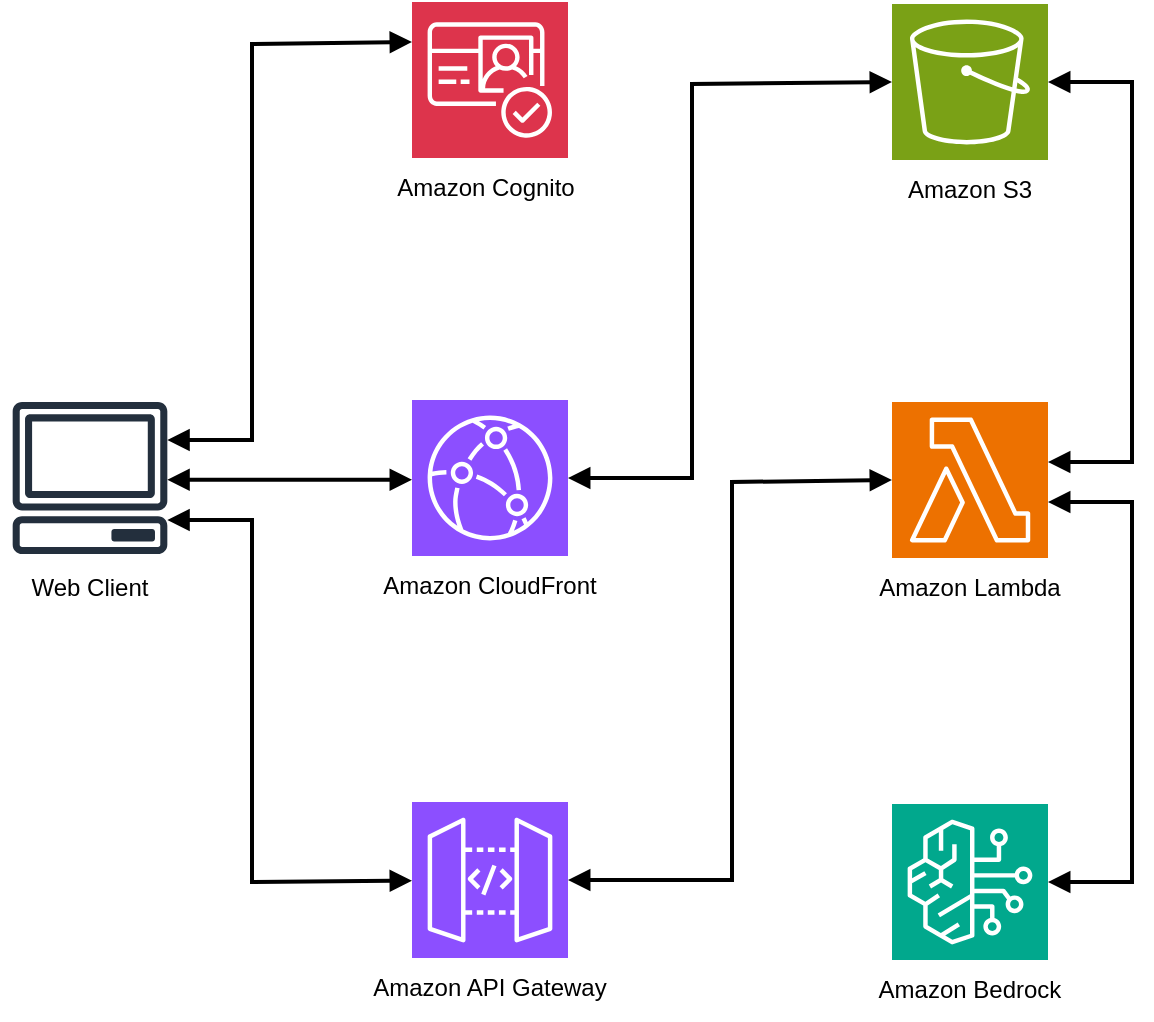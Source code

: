 <mxfile version="26.0.16">
  <diagram name="Page-1" id="4ndbLIq2m_-doUYEsA-t">
    <mxGraphModel dx="1196" dy="809" grid="1" gridSize="10" guides="1" tooltips="1" connect="1" arrows="1" fold="1" page="1" pageScale="1" pageWidth="850" pageHeight="1100" math="0" shadow="0">
      <root>
        <mxCell id="0" />
        <mxCell id="1" parent="0" />
        <mxCell id="MVEoj3MP_l-d0aVFkIC8-1" value="" style="sketch=0;outlineConnect=0;fontColor=#232F3E;gradientColor=none;fillColor=#232F3D;strokeColor=none;dashed=0;verticalLabelPosition=bottom;verticalAlign=top;align=center;html=1;fontSize=12;fontStyle=0;aspect=fixed;pointerEvents=1;shape=mxgraph.aws4.client;" vertex="1" parent="1">
          <mxGeometry x="120" y="320" width="78" height="76" as="geometry" />
        </mxCell>
        <mxCell id="MVEoj3MP_l-d0aVFkIC8-2" value="" style="sketch=0;points=[[0,0,0],[0.25,0,0],[0.5,0,0],[0.75,0,0],[1,0,0],[0,1,0],[0.25,1,0],[0.5,1,0],[0.75,1,0],[1,1,0],[0,0.25,0],[0,0.5,0],[0,0.75,0],[1,0.25,0],[1,0.5,0],[1,0.75,0]];outlineConnect=0;fontColor=#232F3E;fillColor=#DD344C;strokeColor=#ffffff;dashed=0;verticalLabelPosition=bottom;verticalAlign=top;align=center;html=1;fontSize=12;fontStyle=0;aspect=fixed;shape=mxgraph.aws4.resourceIcon;resIcon=mxgraph.aws4.cognito;" vertex="1" parent="1">
          <mxGeometry x="320" y="120" width="78" height="78" as="geometry" />
        </mxCell>
        <mxCell id="MVEoj3MP_l-d0aVFkIC8-3" value="" style="sketch=0;points=[[0,0,0],[0.25,0,0],[0.5,0,0],[0.75,0,0],[1,0,0],[0,1,0],[0.25,1,0],[0.5,1,0],[0.75,1,0],[1,1,0],[0,0.25,0],[0,0.5,0],[0,0.75,0],[1,0.25,0],[1,0.5,0],[1,0.75,0]];outlineConnect=0;fontColor=#232F3E;fillColor=#7AA116;strokeColor=#ffffff;dashed=0;verticalLabelPosition=bottom;verticalAlign=top;align=center;html=1;fontSize=12;fontStyle=0;aspect=fixed;shape=mxgraph.aws4.resourceIcon;resIcon=mxgraph.aws4.s3;" vertex="1" parent="1">
          <mxGeometry x="560" y="121" width="78" height="78" as="geometry" />
        </mxCell>
        <mxCell id="MVEoj3MP_l-d0aVFkIC8-4" value="" style="sketch=0;points=[[0,0,0],[0.25,0,0],[0.5,0,0],[0.75,0,0],[1,0,0],[0,1,0],[0.25,1,0],[0.5,1,0],[0.75,1,0],[1,1,0],[0,0.25,0],[0,0.5,0],[0,0.75,0],[1,0.25,0],[1,0.5,0],[1,0.75,0]];outlineConnect=0;fontColor=#232F3E;fillColor=#8C4FFF;strokeColor=#ffffff;dashed=0;verticalLabelPosition=bottom;verticalAlign=top;align=center;html=1;fontSize=12;fontStyle=0;aspect=fixed;shape=mxgraph.aws4.resourceIcon;resIcon=mxgraph.aws4.cloudfront;" vertex="1" parent="1">
          <mxGeometry x="320" y="319" width="78" height="78" as="geometry" />
        </mxCell>
        <mxCell id="MVEoj3MP_l-d0aVFkIC8-5" value="" style="sketch=0;points=[[0,0,0],[0.25,0,0],[0.5,0,0],[0.75,0,0],[1,0,0],[0,1,0],[0.25,1,0],[0.5,1,0],[0.75,1,0],[1,1,0],[0,0.25,0],[0,0.5,0],[0,0.75,0],[1,0.25,0],[1,0.5,0],[1,0.75,0]];outlineConnect=0;fontColor=#232F3E;fillColor=#8C4FFF;strokeColor=#ffffff;dashed=0;verticalLabelPosition=bottom;verticalAlign=top;align=center;html=1;fontSize=12;fontStyle=0;aspect=fixed;shape=mxgraph.aws4.resourceIcon;resIcon=mxgraph.aws4.api_gateway;" vertex="1" parent="1">
          <mxGeometry x="320" y="520" width="78" height="78" as="geometry" />
        </mxCell>
        <mxCell id="MVEoj3MP_l-d0aVFkIC8-6" value="" style="sketch=0;points=[[0,0,0],[0.25,0,0],[0.5,0,0],[0.75,0,0],[1,0,0],[0,1,0],[0.25,1,0],[0.5,1,0],[0.75,1,0],[1,1,0],[0,0.25,0],[0,0.5,0],[0,0.75,0],[1,0.25,0],[1,0.5,0],[1,0.75,0]];outlineConnect=0;fontColor=#232F3E;fillColor=#ED7100;strokeColor=#ffffff;dashed=0;verticalLabelPosition=bottom;verticalAlign=top;align=center;html=1;fontSize=12;fontStyle=0;aspect=fixed;shape=mxgraph.aws4.resourceIcon;resIcon=mxgraph.aws4.lambda;" vertex="1" parent="1">
          <mxGeometry x="560" y="320" width="78" height="78" as="geometry" />
        </mxCell>
        <mxCell id="MVEoj3MP_l-d0aVFkIC8-7" value="" style="sketch=0;points=[[0,0,0],[0.25,0,0],[0.5,0,0],[0.75,0,0],[1,0,0],[0,1,0],[0.25,1,0],[0.5,1,0],[0.75,1,0],[1,1,0],[0,0.25,0],[0,0.5,0],[0,0.75,0],[1,0.25,0],[1,0.5,0],[1,0.75,0]];outlineConnect=0;fontColor=#232F3E;fillColor=#01A88D;strokeColor=#ffffff;dashed=0;verticalLabelPosition=bottom;verticalAlign=top;align=center;html=1;fontSize=12;fontStyle=0;aspect=fixed;shape=mxgraph.aws4.resourceIcon;resIcon=mxgraph.aws4.bedrock;" vertex="1" parent="1">
          <mxGeometry x="560" y="521" width="78" height="78" as="geometry" />
        </mxCell>
        <mxCell id="MVEoj3MP_l-d0aVFkIC8-8" value="Web Client" style="text;strokeColor=none;align=center;fillColor=none;html=1;verticalAlign=middle;whiteSpace=wrap;rounded=0;" vertex="1" parent="1">
          <mxGeometry x="114" y="398" width="90" height="30" as="geometry" />
        </mxCell>
        <mxCell id="MVEoj3MP_l-d0aVFkIC8-9" value="Amazon CloudFront" style="text;strokeColor=none;align=center;fillColor=none;html=1;verticalAlign=middle;whiteSpace=wrap;rounded=0;" vertex="1" parent="1">
          <mxGeometry x="291" y="397" width="136" height="30" as="geometry" />
        </mxCell>
        <mxCell id="MVEoj3MP_l-d0aVFkIC8-10" value="Amazon Cognito" style="text;strokeColor=none;align=center;fillColor=none;html=1;verticalAlign=middle;whiteSpace=wrap;rounded=0;" vertex="1" parent="1">
          <mxGeometry x="289" y="198" width="136" height="30" as="geometry" />
        </mxCell>
        <mxCell id="MVEoj3MP_l-d0aVFkIC8-11" value="Amazon API Gateway" style="text;strokeColor=none;align=center;fillColor=none;html=1;verticalAlign=middle;whiteSpace=wrap;rounded=0;" vertex="1" parent="1">
          <mxGeometry x="291" y="598" width="136" height="30" as="geometry" />
        </mxCell>
        <mxCell id="MVEoj3MP_l-d0aVFkIC8-12" value="Amazon Bedrock" style="text;strokeColor=none;align=center;fillColor=none;html=1;verticalAlign=middle;whiteSpace=wrap;rounded=0;" vertex="1" parent="1">
          <mxGeometry x="531" y="599" width="136" height="30" as="geometry" />
        </mxCell>
        <mxCell id="MVEoj3MP_l-d0aVFkIC8-13" value="Amazon Lambda" style="text;strokeColor=none;align=center;fillColor=none;html=1;verticalAlign=middle;whiteSpace=wrap;rounded=0;" vertex="1" parent="1">
          <mxGeometry x="531" y="398" width="136" height="30" as="geometry" />
        </mxCell>
        <mxCell id="MVEoj3MP_l-d0aVFkIC8-14" value="Amazon S3" style="text;strokeColor=none;align=center;fillColor=none;html=1;verticalAlign=middle;whiteSpace=wrap;rounded=0;" vertex="1" parent="1">
          <mxGeometry x="531" y="199" width="136" height="30" as="geometry" />
        </mxCell>
        <mxCell id="MVEoj3MP_l-d0aVFkIC8-15" value="" style="endArrow=block;html=1;rounded=0;entryX=0;entryY=0.5;entryDx=0;entryDy=0;entryPerimeter=0;strokeWidth=2;endFill=1;startArrow=block;startFill=1;" edge="1" parent="1">
          <mxGeometry width="50" height="50" relative="1" as="geometry">
            <mxPoint x="197.665" y="358.9" as="sourcePoint" />
            <mxPoint x="320" y="358.9" as="targetPoint" />
          </mxGeometry>
        </mxCell>
        <mxCell id="MVEoj3MP_l-d0aVFkIC8-16" value="" style="endArrow=block;html=1;rounded=0;entryX=0;entryY=0.5;entryDx=0;entryDy=0;entryPerimeter=0;strokeWidth=2;endFill=1;startArrow=block;startFill=1;" edge="1" parent="1">
          <mxGeometry width="50" height="50" relative="1" as="geometry">
            <mxPoint x="197.665" y="339.0" as="sourcePoint" />
            <mxPoint x="320" y="140.0" as="targetPoint" />
            <Array as="points">
              <mxPoint x="240" y="339" />
              <mxPoint x="240" y="141" />
            </Array>
          </mxGeometry>
        </mxCell>
        <mxCell id="MVEoj3MP_l-d0aVFkIC8-18" value="" style="endArrow=block;html=1;rounded=0;exitX=0;exitY=0.5;exitDx=0;exitDy=0;exitPerimeter=0;startArrow=block;startFill=1;strokeWidth=2;endFill=1;entryX=1;entryY=0.5;entryDx=0;entryDy=0;entryPerimeter=0;" edge="1" parent="1" source="MVEoj3MP_l-d0aVFkIC8-6" target="MVEoj3MP_l-d0aVFkIC8-5">
          <mxGeometry width="50" height="50" relative="1" as="geometry">
            <mxPoint x="601" y="701" as="sourcePoint" />
            <mxPoint x="440" y="570" as="targetPoint" />
            <Array as="points">
              <mxPoint x="480" y="360" />
              <mxPoint x="480" y="559" />
            </Array>
          </mxGeometry>
        </mxCell>
        <mxCell id="MVEoj3MP_l-d0aVFkIC8-19" value="" style="endArrow=block;html=1;rounded=0;strokeWidth=2;endFill=1;startArrow=block;startFill=1;" edge="1" parent="1" target="MVEoj3MP_l-d0aVFkIC8-5">
          <mxGeometry width="50" height="50" relative="1" as="geometry">
            <mxPoint x="197.665" y="379.0" as="sourcePoint" />
            <mxPoint x="320" y="180.0" as="targetPoint" />
            <Array as="points">
              <mxPoint x="240" y="379" />
              <mxPoint x="240" y="560" />
            </Array>
          </mxGeometry>
        </mxCell>
        <mxCell id="MVEoj3MP_l-d0aVFkIC8-21" value="" style="endArrow=block;html=1;rounded=0;startArrow=block;startFill=1;strokeWidth=2;endFill=1;exitX=1;exitY=0.5;exitDx=0;exitDy=0;exitPerimeter=0;" edge="1" parent="1" target="MVEoj3MP_l-d0aVFkIC8-7">
          <mxGeometry width="50" height="50" relative="1" as="geometry">
            <mxPoint x="638" y="370.0" as="sourcePoint" />
            <mxPoint x="638.0" y="550" as="targetPoint" />
            <Array as="points">
              <mxPoint x="680" y="370" />
              <mxPoint x="680" y="560" />
            </Array>
          </mxGeometry>
        </mxCell>
        <mxCell id="MVEoj3MP_l-d0aVFkIC8-22" value="" style="endArrow=block;html=1;rounded=0;startArrow=block;startFill=1;strokeWidth=2;endFill=1;entryX=1;entryY=0.5;entryDx=0;entryDy=0;entryPerimeter=0;" edge="1" parent="1" source="MVEoj3MP_l-d0aVFkIC8-3">
          <mxGeometry width="50" height="50" relative="1" as="geometry">
            <mxPoint x="640" y="160" as="sourcePoint" />
            <mxPoint x="638" y="350" as="targetPoint" />
            <Array as="points">
              <mxPoint x="680" y="160" />
              <mxPoint x="680" y="271" />
              <mxPoint x="680" y="350" />
            </Array>
          </mxGeometry>
        </mxCell>
        <mxCell id="MVEoj3MP_l-d0aVFkIC8-23" value="" style="endArrow=block;html=1;rounded=0;exitX=0;exitY=0.5;exitDx=0;exitDy=0;exitPerimeter=0;startArrow=block;startFill=1;strokeWidth=2;endFill=1;" edge="1" parent="1" source="MVEoj3MP_l-d0aVFkIC8-3" target="MVEoj3MP_l-d0aVFkIC8-4">
          <mxGeometry width="50" height="50" relative="1" as="geometry">
            <mxPoint x="552" y="160" as="sourcePoint" />
            <mxPoint x="390" y="360" as="targetPoint" />
            <Array as="points">
              <mxPoint x="460" y="161" />
              <mxPoint x="460" y="358" />
            </Array>
          </mxGeometry>
        </mxCell>
      </root>
    </mxGraphModel>
  </diagram>
</mxfile>
